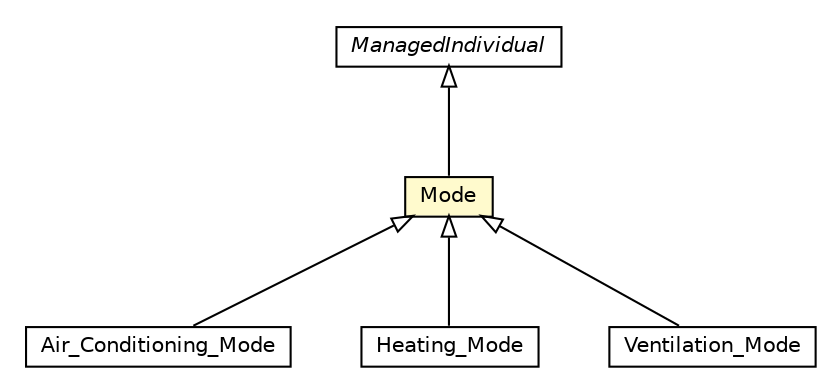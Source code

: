 #!/usr/local/bin/dot
#
# Class diagram 
# Generated by UMLGraph version R5_6-24-gf6e263 (http://www.umlgraph.org/)
#

digraph G {
	edge [fontname="Helvetica",fontsize=10,labelfontname="Helvetica",labelfontsize=10];
	node [fontname="Helvetica",fontsize=10,shape=plaintext];
	nodesep=0.25;
	ranksep=0.5;
	// org.universAAL.middleware.owl.ManagedIndividual
	c5773724 [label=<<table title="org.universAAL.middleware.owl.ManagedIndividual" border="0" cellborder="1" cellspacing="0" cellpadding="2" port="p" href="../../middleware/owl/ManagedIndividual.html">
		<tr><td><table border="0" cellspacing="0" cellpadding="1">
<tr><td align="center" balign="center"><font face="Helvetica-Oblique"> ManagedIndividual </font></td></tr>
		</table></td></tr>
		</table>>, URL="../../middleware/owl/ManagedIndividual.html", fontname="Helvetica", fontcolor="black", fontsize=10.0];
	// org.universAAL.ontology.hvac.Air_Conditioning_Mode
	c5774538 [label=<<table title="org.universAAL.ontology.hvac.Air_Conditioning_Mode" border="0" cellborder="1" cellspacing="0" cellpadding="2" port="p" href="./Air_Conditioning_Mode.html">
		<tr><td><table border="0" cellspacing="0" cellpadding="1">
<tr><td align="center" balign="center"> Air_Conditioning_Mode </td></tr>
		</table></td></tr>
		</table>>, URL="./Air_Conditioning_Mode.html", fontname="Helvetica", fontcolor="black", fontsize=10.0];
	// org.universAAL.ontology.hvac.Mode
	c5774541 [label=<<table title="org.universAAL.ontology.hvac.Mode" border="0" cellborder="1" cellspacing="0" cellpadding="2" port="p" bgcolor="lemonChiffon" href="./Mode.html">
		<tr><td><table border="0" cellspacing="0" cellpadding="1">
<tr><td align="center" balign="center"> Mode </td></tr>
		</table></td></tr>
		</table>>, URL="./Mode.html", fontname="Helvetica", fontcolor="black", fontsize=10.0];
	// org.universAAL.ontology.hvac.Heating_Mode
	c5774542 [label=<<table title="org.universAAL.ontology.hvac.Heating_Mode" border="0" cellborder="1" cellspacing="0" cellpadding="2" port="p" href="./Heating_Mode.html">
		<tr><td><table border="0" cellspacing="0" cellpadding="1">
<tr><td align="center" balign="center"> Heating_Mode </td></tr>
		</table></td></tr>
		</table>>, URL="./Heating_Mode.html", fontname="Helvetica", fontcolor="black", fontsize=10.0];
	// org.universAAL.ontology.hvac.Ventilation_Mode
	c5774543 [label=<<table title="org.universAAL.ontology.hvac.Ventilation_Mode" border="0" cellborder="1" cellspacing="0" cellpadding="2" port="p" href="./Ventilation_Mode.html">
		<tr><td><table border="0" cellspacing="0" cellpadding="1">
<tr><td align="center" balign="center"> Ventilation_Mode </td></tr>
		</table></td></tr>
		</table>>, URL="./Ventilation_Mode.html", fontname="Helvetica", fontcolor="black", fontsize=10.0];
	//org.universAAL.ontology.hvac.Air_Conditioning_Mode extends org.universAAL.ontology.hvac.Mode
	c5774541:p -> c5774538:p [dir=back,arrowtail=empty];
	//org.universAAL.ontology.hvac.Mode extends org.universAAL.middleware.owl.ManagedIndividual
	c5773724:p -> c5774541:p [dir=back,arrowtail=empty];
	//org.universAAL.ontology.hvac.Heating_Mode extends org.universAAL.ontology.hvac.Mode
	c5774541:p -> c5774542:p [dir=back,arrowtail=empty];
	//org.universAAL.ontology.hvac.Ventilation_Mode extends org.universAAL.ontology.hvac.Mode
	c5774541:p -> c5774543:p [dir=back,arrowtail=empty];
}

